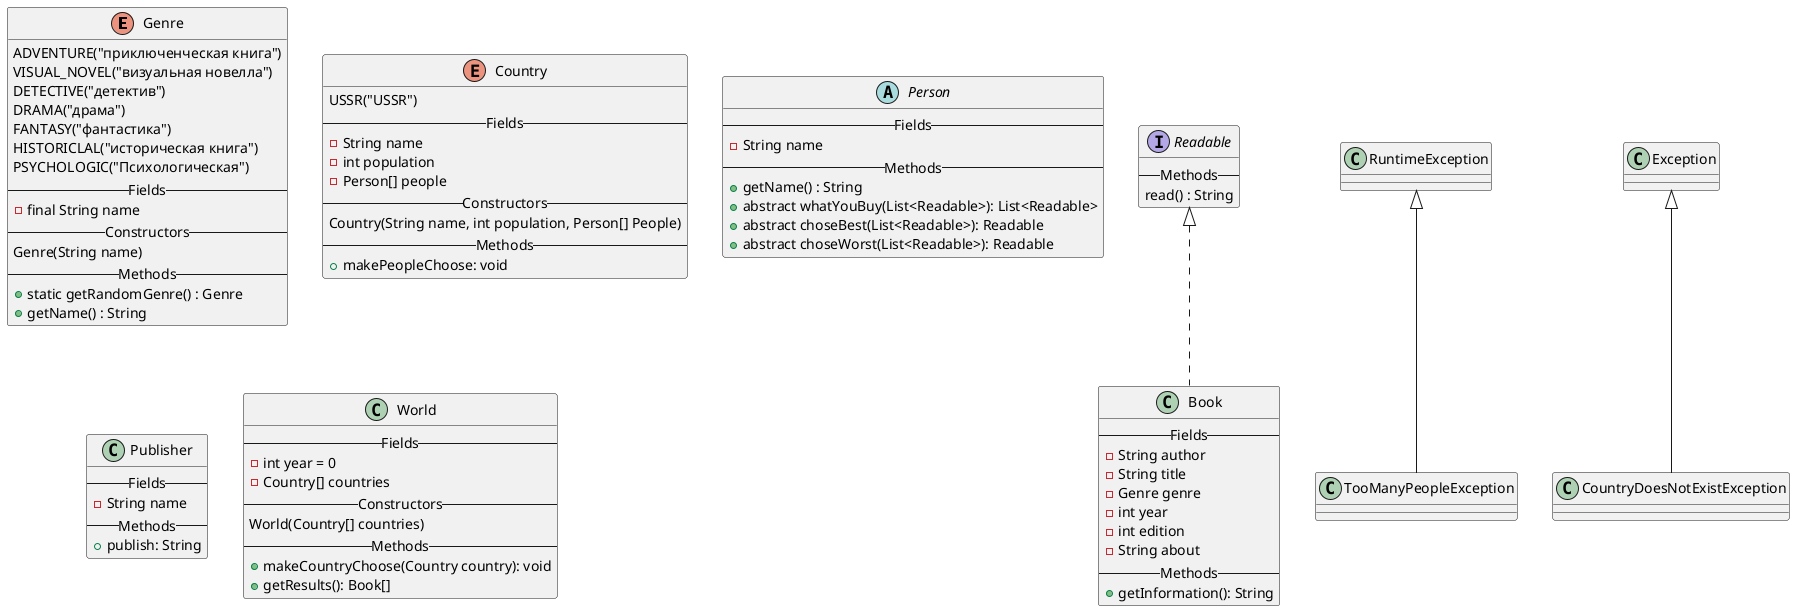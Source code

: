 @startuml
'Текст задания:
'
'Издательская компания «Эксмо» совместно с Hoff представила данные по
'книжным предпочтениям россиян в 2021 году: абсолютным лидером продаж
'стали книги (издание и переиздание) Михаила Лабковского «Хочу и буду»,
'сообщили в пресс-службе.
'
'Книги психолога лидировали по продажам по всей стране: за год было
'продано более 129 тыс. экземпляров первого издания и 34,5 тыс. второго.
'
'На втором месте по популярности у покупателей детектив «Внутри убийцы»
'израильского писателя Майка Омера (более 92 тыс. экземпляров) про
'криминального психолога-женщину, расследующую череду жестоких
'преступлений. Тройку лидеров продаж замыкает роман «Transhumanism inc.»
'Виктора Пелевина — новинка российского автора разошлась в количестве 71
'тыс. экземпляров.

enum Genre {
ADVENTURE("приключенческая книга")
VISUAL_NOVEL("визуальная новелла")
DETECTIVE("детектив")
DRAMA("драма")
FANTASY("фантастика")
HISTORICLAL("историческая книга")
PSYCHOLOGIC("Психологическая")
--Fields--
- final String name
--Constructors--
Genre(String name)
--Methods--
'do not forget about collisions:
'do not return same object twice
'it may cause some problems since objects would have the same link
+ static getRandomGenre() : Genre
+ getName() : String
}

enum Country{
'some countries
USSR("USSR")
--Fields--
- String name
- int population
- Person[] people
--Constructors--
Country(String name, int population, Person[] People)
--Methods--
+makePeopleChoose: void
}

interface Readable {
--Methods--
read() : String
}

class Book implements Readable {
--Fields--
'too many fields, maybe we should reduce it's number
- String author
- String title
- Genre genre
- int year
- int edition
- String about
--Methods--
'maybe we can store info about book just as String
'and return it
+getInformation(): String
}


abstract class Person {
--Fields--
- String name
--Methods--
+ getName() : String
+ abstract whatYouBuy(List<Readable>): List<Readable>
+ abstract choseBest(List<Readable>): Readable
+ abstract choseWorst(List<Readable>): Readable
}

'dont think it should be abstract
class Publisher {
--Fields--
- String name
--Methods--
+ publish: String
}

class World {
--Fields--
- int year = 0
- Country[] countries
--Constructors--
World(Country[] countries)
--Methods--
'this method takes country and invokes methods
'whatyoubuy and choosebest/worst for all people in it
+ makeCountryChoose(Country country): void
+ getResults(): Book[]
}

class TooManyPeopleException extends RuntimeException {
}

class CountryDoesNotExistException extends Exception {
}
@enduml
